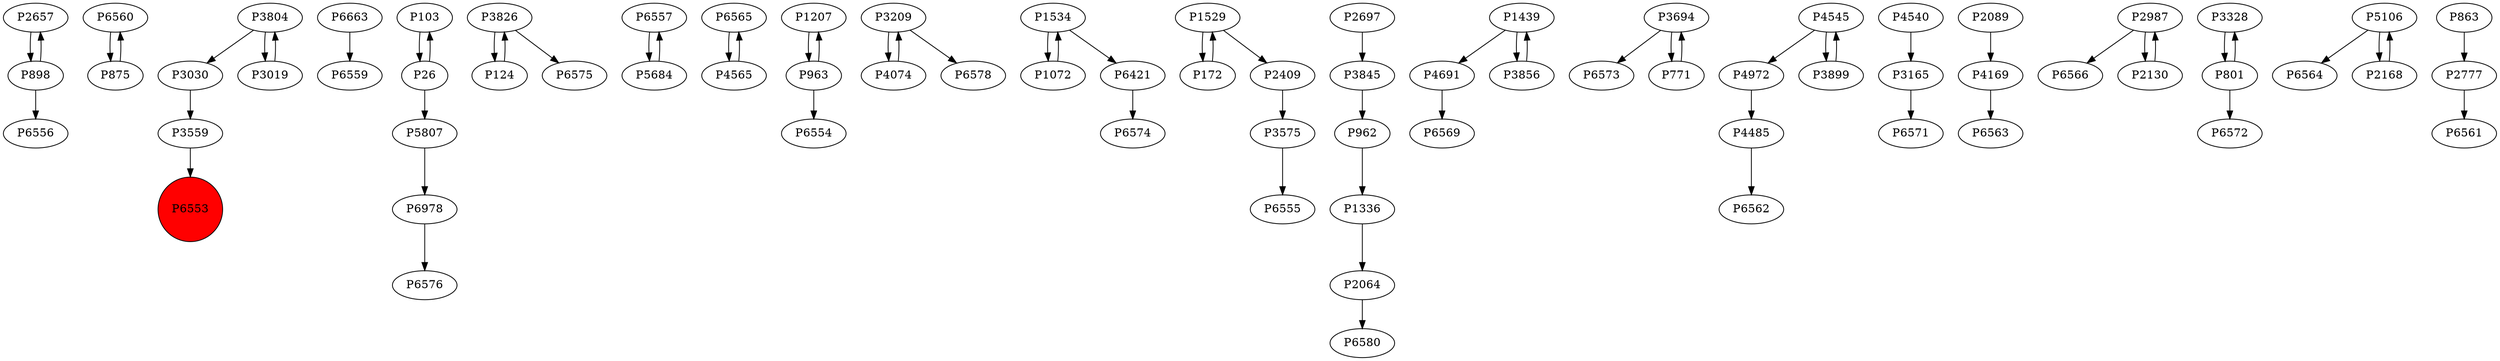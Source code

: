 digraph {
	P2657 -> P898
	P6560 -> P875
	P3804 -> P3030
	P6663 -> P6559
	P103 -> P26
	P3826 -> P124
	P6557 -> P5684
	P6565 -> P4565
	P1207 -> P963
	P3826 -> P6575
	P963 -> P1207
	P3209 -> P4074
	P1534 -> P1072
	P1529 -> P172
	P1336 -> P2064
	P4691 -> P6569
	P3694 -> P6573
	P3804 -> P3019
	P6421 -> P6574
	P3019 -> P3804
	P4545 -> P4972
	P4972 -> P4485
	P26 -> P103
	P3165 -> P6571
	P2064 -> P6580
	P26 -> P5807
	P2089 -> P4169
	P3559 -> P6553
	P2987 -> P6566
	P2409 -> P3575
	P3328 -> P801
	P3575 -> P6555
	P898 -> P2657
	P1529 -> P2409
	P5106 -> P6564
	P771 -> P3694
	P172 -> P1529
	P4565 -> P6565
	P2168 -> P5106
	P3899 -> P4545
	P2987 -> P2130
	P3030 -> P3559
	P2130 -> P2987
	P2697 -> P3845
	P124 -> P3826
	P801 -> P3328
	P875 -> P6560
	P4074 -> P3209
	P963 -> P6554
	P1439 -> P3856
	P5807 -> P6978
	P4545 -> P3899
	P3856 -> P1439
	P863 -> P2777
	P898 -> P6556
	P5106 -> P2168
	P3694 -> P771
	P4540 -> P3165
	P2777 -> P6561
	P1534 -> P6421
	P801 -> P6572
	P1439 -> P4691
	P1072 -> P1534
	P3209 -> P6578
	P3845 -> P962
	P4485 -> P6562
	P6978 -> P6576
	P962 -> P1336
	P4169 -> P6563
	P5684 -> P6557
	P6553 [shape=circle]
	P6553 [style=filled]
	P6553 [fillcolor=red]
}